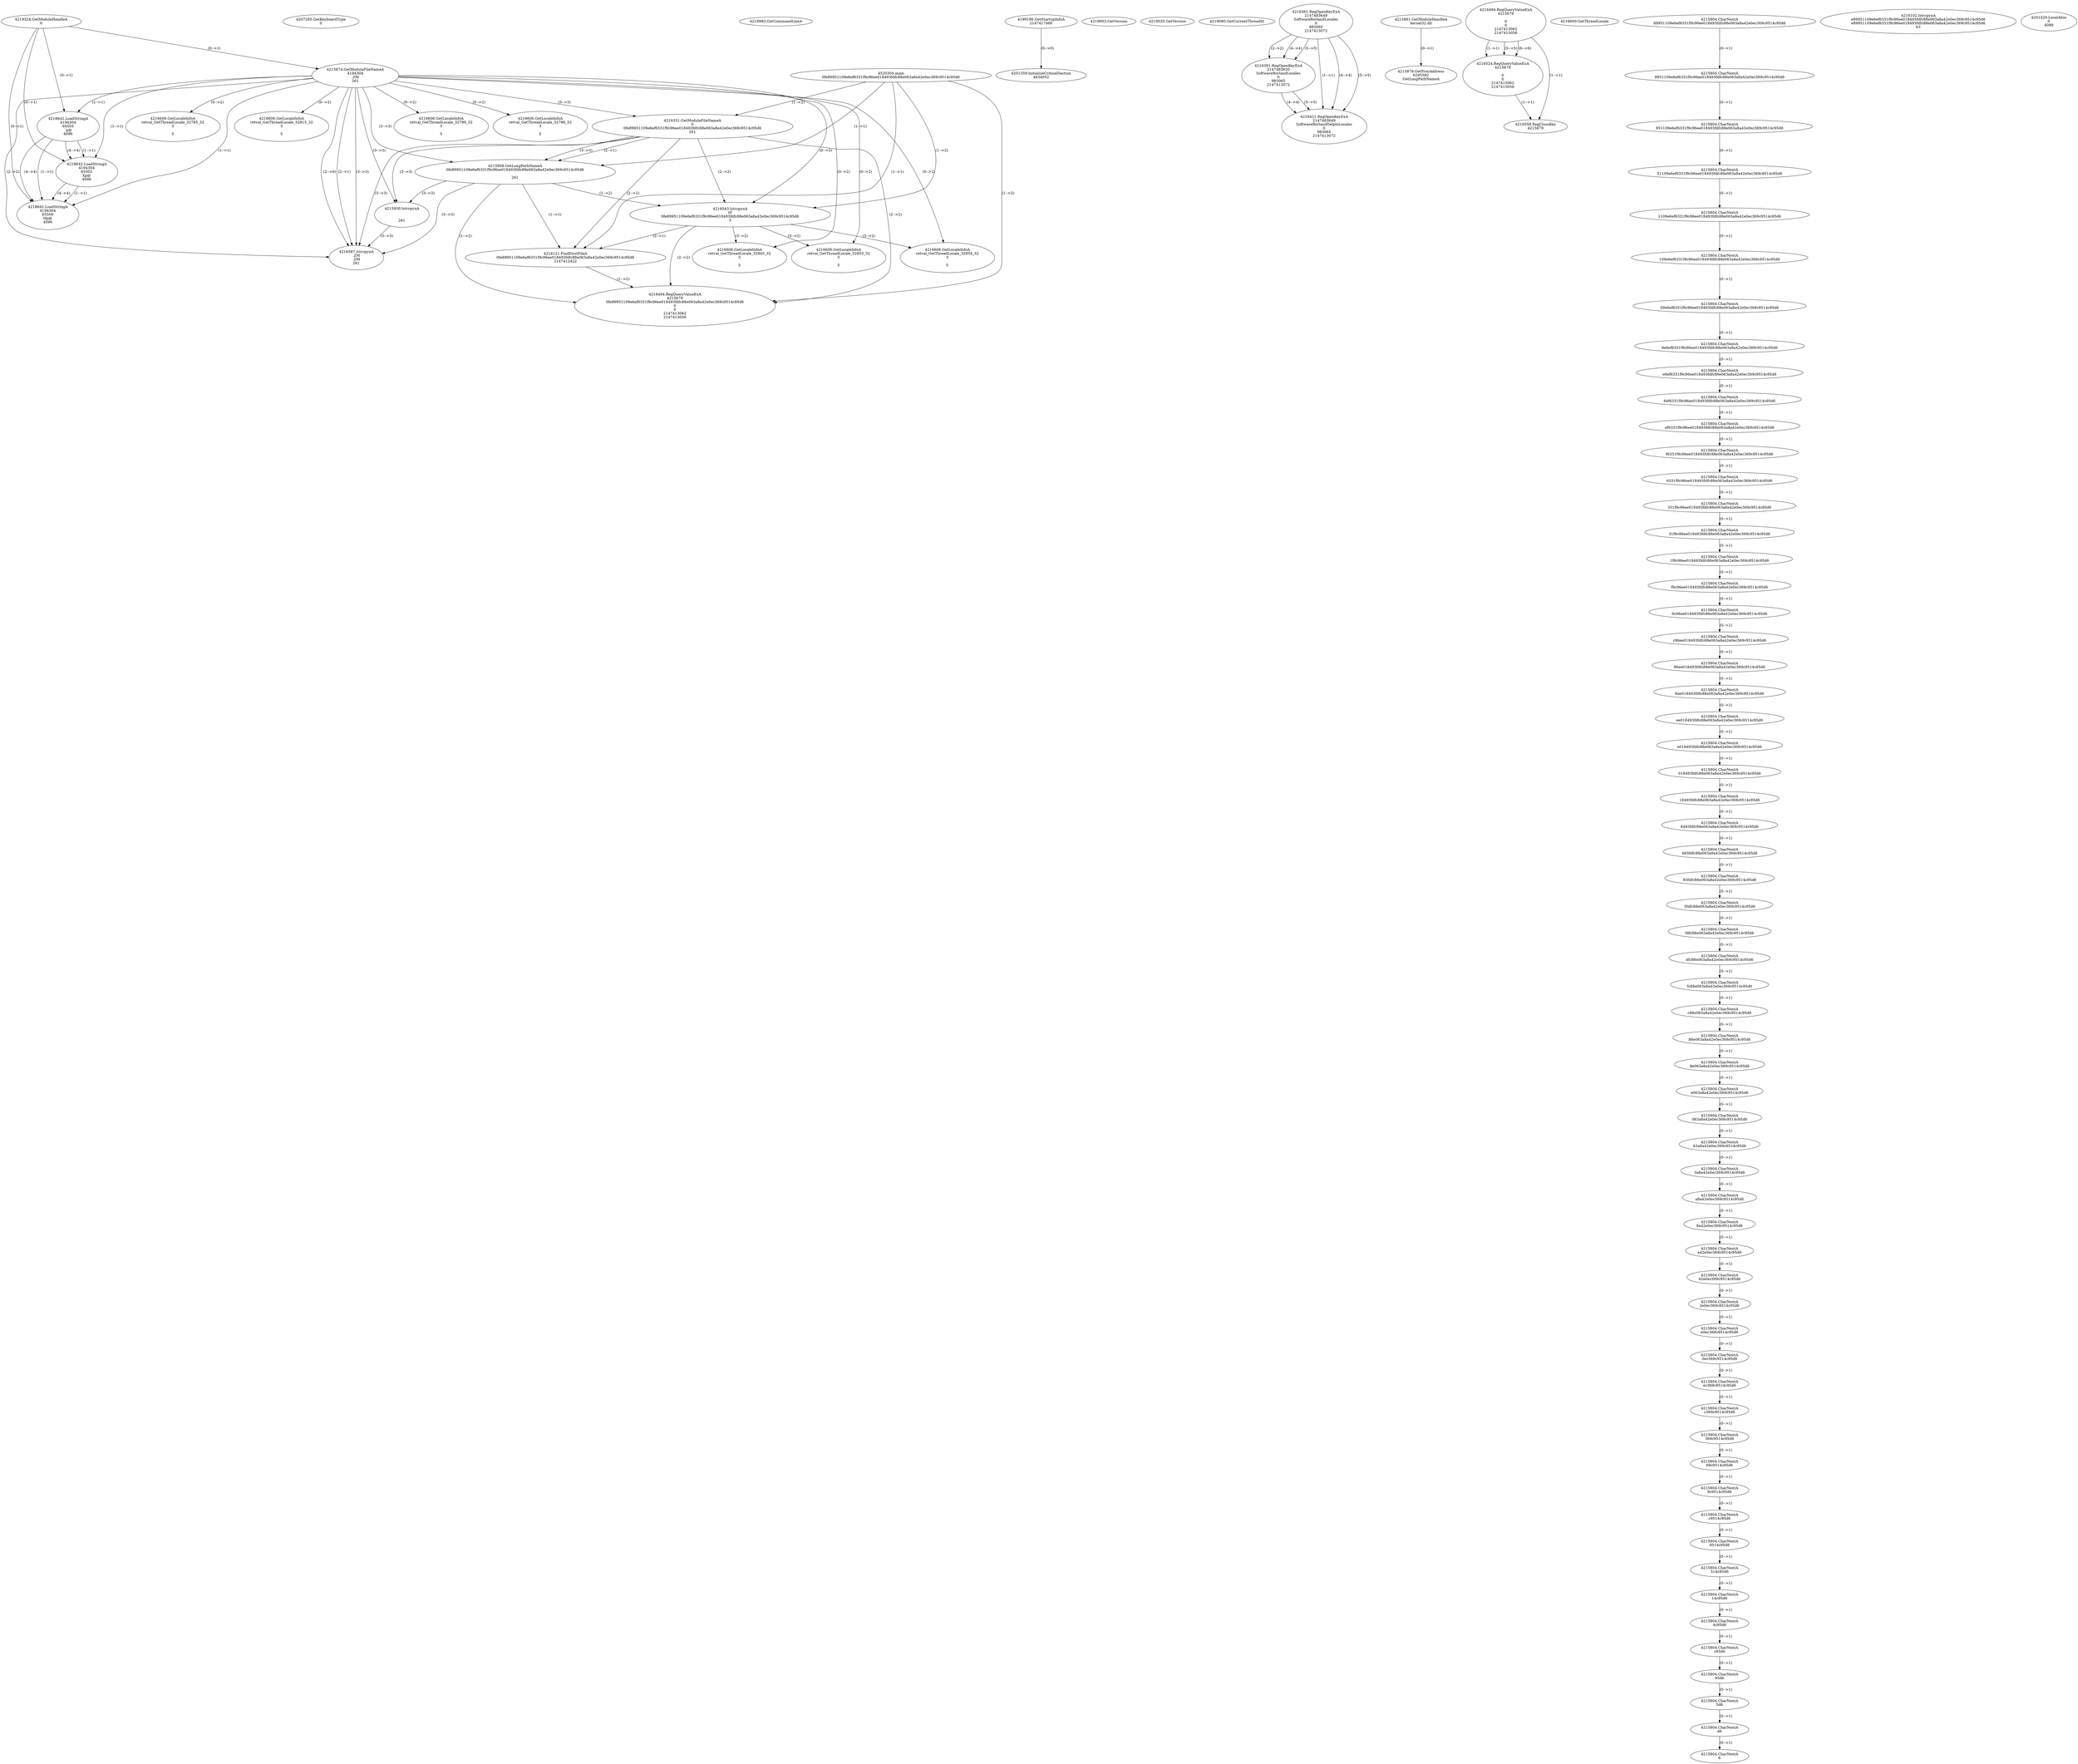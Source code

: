 // Global SCDG with merge call
digraph {
	0 [label="4520304.main
0fe89951109e6ef6331f9c96ee018493fdfc88e063a8a42e0ec369c9514c95d6"]
	1 [label="4219324.GetModuleHandleA
0"]
	2 [label="4207285.GetKeyboardType
0"]
	3 [label="4218983.GetCommandLineA
"]
	4 [label="4199190.GetStartupInfoA
2147417460"]
	5 [label="4219003.GetVersion
"]
	6 [label="4219020.GetVersion
"]
	7 [label="4219080.GetCurrentThreadId
"]
	8 [label="4215674.GetModuleFileNameA
4194304
.ZM
261"]
	1 -> 8 [label="(0-->1)"]
	9 [label="4216331.GetModuleFileNameA
0
0fe89951109e6ef6331f9c96ee018493fdfc88e063a8a42e0ec369c9514c95d6
261"]
	0 -> 9 [label="(1-->2)"]
	8 -> 9 [label="(3-->3)"]
	10 [label="4216361.RegOpenKeyExA
2147483649
Software\Borland\Locales
0
983065
2147413072"]
	11 [label="4215861.GetModuleHandleA
kernel32.dll"]
	12 [label="4215878.GetProcAddress
6295592
GetLongPathNameA"]
	11 -> 12 [label="(0-->1)"]
	13 [label="4215908.GetLongPathNameA
0fe89951109e6ef6331f9c96ee018493fdfc88e063a8a42e0ec369c9514c95d6

261"]
	0 -> 13 [label="(1-->1)"]
	9 -> 13 [label="(2-->1)"]
	8 -> 13 [label="(3-->3)"]
	9 -> 13 [label="(3-->3)"]
	14 [label="4215930.lstrcpynA


261"]
	8 -> 14 [label="(3-->3)"]
	9 -> 14 [label="(3-->3)"]
	13 -> 14 [label="(3-->3)"]
	15 [label="4216494.RegQueryValueExA
4215679

0
0
2147413062
2147413056"]
	16 [label="4216524.RegQueryValueExA
4215679

0
0
2147413062
2147413056"]
	15 -> 16 [label="(1-->1)"]
	15 -> 16 [label="(5-->5)"]
	15 -> 16 [label="(6-->6)"]
	17 [label="4216558.RegCloseKey
4215679"]
	15 -> 17 [label="(1-->1)"]
	16 -> 17 [label="(1-->1)"]
	18 [label="4216587.lstrcpynA
.ZM
.ZM
261"]
	8 -> 18 [label="(2-->1)"]
	8 -> 18 [label="(2-->2)"]
	8 -> 18 [label="(3-->3)"]
	9 -> 18 [label="(3-->3)"]
	13 -> 18 [label="(3-->3)"]
	14 -> 18 [label="(3-->3)"]
	8 -> 18 [label="(2-->0)"]
	19 [label="4216600.GetThreadLocale
"]
	20 [label="4216606.GetLocaleInfoA
retval_GetThreadLocale_32785_32
3

5"]
	8 -> 20 [label="(0-->2)"]
	21 [label="4218642.LoadStringA
4194304
65503
`p@
4096"]
	1 -> 21 [label="(0-->1)"]
	8 -> 21 [label="(1-->1)"]
	22 [label="4218642.LoadStringA
4194304
65502
Xp@
4096"]
	1 -> 22 [label="(0-->1)"]
	8 -> 22 [label="(1-->1)"]
	21 -> 22 [label="(1-->1)"]
	21 -> 22 [label="(4-->4)"]
	23 [label="4216391.RegOpenKeyExA
2147483650
Software\Borland\Locales
0
983065
2147413072"]
	10 -> 23 [label="(2-->2)"]
	10 -> 23 [label="(4-->4)"]
	10 -> 23 [label="(5-->5)"]
	24 [label="4216421.RegOpenKeyExA
2147483649
Software\Borland\Delphi\Locales
0
983065
2147413072"]
	10 -> 24 [label="(1-->1)"]
	10 -> 24 [label="(4-->4)"]
	23 -> 24 [label="(4-->4)"]
	10 -> 24 [label="(5-->5)"]
	23 -> 24 [label="(5-->5)"]
	25 [label="4216606.GetLocaleInfoA
retval_GetThreadLocale_32815_32
3

5"]
	8 -> 25 [label="(0-->2)"]
	26 [label="4218642.LoadStringA
4194304
65500
Hp@
4096"]
	1 -> 26 [label="(0-->1)"]
	8 -> 26 [label="(1-->1)"]
	21 -> 26 [label="(1-->1)"]
	22 -> 26 [label="(1-->1)"]
	21 -> 26 [label="(4-->4)"]
	22 -> 26 [label="(4-->4)"]
	27 [label="4216043.lstrcpynA
0f
0fe89951109e6ef6331f9c96ee018493fdfc88e063a8a42e0ec369c9514c95d6
3"]
	0 -> 27 [label="(1-->2)"]
	9 -> 27 [label="(2-->2)"]
	13 -> 27 [label="(1-->2)"]
	8 -> 27 [label="(0-->3)"]
	28 [label="4215804.CharNextA
89951109e6ef6331f9c96ee018493fdfc88e063a8a42e0ec369c9514c95d6"]
	29 [label="4215804.CharNextA
9951109e6ef6331f9c96ee018493fdfc88e063a8a42e0ec369c9514c95d6"]
	28 -> 29 [label="(0-->1)"]
	30 [label="4215804.CharNextA
951109e6ef6331f9c96ee018493fdfc88e063a8a42e0ec369c9514c95d6"]
	29 -> 30 [label="(0-->1)"]
	31 [label="4215804.CharNextA
51109e6ef6331f9c96ee018493fdfc88e063a8a42e0ec369c9514c95d6"]
	30 -> 31 [label="(0-->1)"]
	32 [label="4215804.CharNextA
1109e6ef6331f9c96ee018493fdfc88e063a8a42e0ec369c9514c95d6"]
	31 -> 32 [label="(0-->1)"]
	33 [label="4215804.CharNextA
109e6ef6331f9c96ee018493fdfc88e063a8a42e0ec369c9514c95d6"]
	32 -> 33 [label="(0-->1)"]
	34 [label="4215804.CharNextA
09e6ef6331f9c96ee018493fdfc88e063a8a42e0ec369c9514c95d6"]
	33 -> 34 [label="(0-->1)"]
	35 [label="4215804.CharNextA
9e6ef6331f9c96ee018493fdfc88e063a8a42e0ec369c9514c95d6"]
	34 -> 35 [label="(0-->1)"]
	36 [label="4215804.CharNextA
e6ef6331f9c96ee018493fdfc88e063a8a42e0ec369c9514c95d6"]
	35 -> 36 [label="(0-->1)"]
	37 [label="4215804.CharNextA
6ef6331f9c96ee018493fdfc88e063a8a42e0ec369c9514c95d6"]
	36 -> 37 [label="(0-->1)"]
	38 [label="4215804.CharNextA
ef6331f9c96ee018493fdfc88e063a8a42e0ec369c9514c95d6"]
	37 -> 38 [label="(0-->1)"]
	39 [label="4215804.CharNextA
f6331f9c96ee018493fdfc88e063a8a42e0ec369c9514c95d6"]
	38 -> 39 [label="(0-->1)"]
	40 [label="4215804.CharNextA
6331f9c96ee018493fdfc88e063a8a42e0ec369c9514c95d6"]
	39 -> 40 [label="(0-->1)"]
	41 [label="4215804.CharNextA
331f9c96ee018493fdfc88e063a8a42e0ec369c9514c95d6"]
	40 -> 41 [label="(0-->1)"]
	42 [label="4215804.CharNextA
31f9c96ee018493fdfc88e063a8a42e0ec369c9514c95d6"]
	41 -> 42 [label="(0-->1)"]
	43 [label="4215804.CharNextA
1f9c96ee018493fdfc88e063a8a42e0ec369c9514c95d6"]
	42 -> 43 [label="(0-->1)"]
	44 [label="4215804.CharNextA
f9c96ee018493fdfc88e063a8a42e0ec369c9514c95d6"]
	43 -> 44 [label="(0-->1)"]
	45 [label="4215804.CharNextA
9c96ee018493fdfc88e063a8a42e0ec369c9514c95d6"]
	44 -> 45 [label="(0-->1)"]
	46 [label="4215804.CharNextA
c96ee018493fdfc88e063a8a42e0ec369c9514c95d6"]
	45 -> 46 [label="(0-->1)"]
	47 [label="4215804.CharNextA
96ee018493fdfc88e063a8a42e0ec369c9514c95d6"]
	46 -> 47 [label="(0-->1)"]
	48 [label="4215804.CharNextA
6ee018493fdfc88e063a8a42e0ec369c9514c95d6"]
	47 -> 48 [label="(0-->1)"]
	49 [label="4215804.CharNextA
ee018493fdfc88e063a8a42e0ec369c9514c95d6"]
	48 -> 49 [label="(0-->1)"]
	50 [label="4215804.CharNextA
e018493fdfc88e063a8a42e0ec369c9514c95d6"]
	49 -> 50 [label="(0-->1)"]
	51 [label="4215804.CharNextA
018493fdfc88e063a8a42e0ec369c9514c95d6"]
	50 -> 51 [label="(0-->1)"]
	52 [label="4215804.CharNextA
18493fdfc88e063a8a42e0ec369c9514c95d6"]
	51 -> 52 [label="(0-->1)"]
	53 [label="4215804.CharNextA
8493fdfc88e063a8a42e0ec369c9514c95d6"]
	52 -> 53 [label="(0-->1)"]
	54 [label="4215804.CharNextA
493fdfc88e063a8a42e0ec369c9514c95d6"]
	53 -> 54 [label="(0-->1)"]
	55 [label="4215804.CharNextA
93fdfc88e063a8a42e0ec369c9514c95d6"]
	54 -> 55 [label="(0-->1)"]
	56 [label="4215804.CharNextA
3fdfc88e063a8a42e0ec369c9514c95d6"]
	55 -> 56 [label="(0-->1)"]
	57 [label="4215804.CharNextA
fdfc88e063a8a42e0ec369c9514c95d6"]
	56 -> 57 [label="(0-->1)"]
	58 [label="4215804.CharNextA
dfc88e063a8a42e0ec369c9514c95d6"]
	57 -> 58 [label="(0-->1)"]
	59 [label="4215804.CharNextA
fc88e063a8a42e0ec369c9514c95d6"]
	58 -> 59 [label="(0-->1)"]
	60 [label="4215804.CharNextA
c88e063a8a42e0ec369c9514c95d6"]
	59 -> 60 [label="(0-->1)"]
	61 [label="4215804.CharNextA
88e063a8a42e0ec369c9514c95d6"]
	60 -> 61 [label="(0-->1)"]
	62 [label="4215804.CharNextA
8e063a8a42e0ec369c9514c95d6"]
	61 -> 62 [label="(0-->1)"]
	63 [label="4215804.CharNextA
e063a8a42e0ec369c9514c95d6"]
	62 -> 63 [label="(0-->1)"]
	64 [label="4215804.CharNextA
063a8a42e0ec369c9514c95d6"]
	63 -> 64 [label="(0-->1)"]
	65 [label="4215804.CharNextA
63a8a42e0ec369c9514c95d6"]
	64 -> 65 [label="(0-->1)"]
	66 [label="4215804.CharNextA
3a8a42e0ec369c9514c95d6"]
	65 -> 66 [label="(0-->1)"]
	67 [label="4215804.CharNextA
a8a42e0ec369c9514c95d6"]
	66 -> 67 [label="(0-->1)"]
	68 [label="4215804.CharNextA
8a42e0ec369c9514c95d6"]
	67 -> 68 [label="(0-->1)"]
	69 [label="4215804.CharNextA
a42e0ec369c9514c95d6"]
	68 -> 69 [label="(0-->1)"]
	70 [label="4215804.CharNextA
42e0ec369c9514c95d6"]
	69 -> 70 [label="(0-->1)"]
	71 [label="4215804.CharNextA
2e0ec369c9514c95d6"]
	70 -> 71 [label="(0-->1)"]
	72 [label="4215804.CharNextA
e0ec369c9514c95d6"]
	71 -> 72 [label="(0-->1)"]
	73 [label="4215804.CharNextA
0ec369c9514c95d6"]
	72 -> 73 [label="(0-->1)"]
	74 [label="4215804.CharNextA
ec369c9514c95d6"]
	73 -> 74 [label="(0-->1)"]
	75 [label="4215804.CharNextA
c369c9514c95d6"]
	74 -> 75 [label="(0-->1)"]
	76 [label="4215804.CharNextA
369c9514c95d6"]
	75 -> 76 [label="(0-->1)"]
	77 [label="4215804.CharNextA
69c9514c95d6"]
	76 -> 77 [label="(0-->1)"]
	78 [label="4215804.CharNextA
9c9514c95d6"]
	77 -> 78 [label="(0-->1)"]
	79 [label="4215804.CharNextA
c9514c95d6"]
	78 -> 79 [label="(0-->1)"]
	80 [label="4215804.CharNextA
9514c95d6"]
	79 -> 80 [label="(0-->1)"]
	81 [label="4215804.CharNextA
514c95d6"]
	80 -> 81 [label="(0-->1)"]
	82 [label="4215804.CharNextA
14c95d6"]
	81 -> 82 [label="(0-->1)"]
	83 [label="4215804.CharNextA
4c95d6"]
	82 -> 83 [label="(0-->1)"]
	84 [label="4215804.CharNextA
c95d6"]
	83 -> 84 [label="(0-->1)"]
	85 [label="4215804.CharNextA
95d6"]
	84 -> 85 [label="(0-->1)"]
	86 [label="4215804.CharNextA
5d6"]
	85 -> 86 [label="(0-->1)"]
	87 [label="4215804.CharNextA
d6"]
	86 -> 87 [label="(0-->1)"]
	88 [label="4215804.CharNextA
6"]
	87 -> 88 [label="(0-->1)"]
	89 [label="4216102.lstrcpynA
e89951109e6ef6331f9c96ee018493fdfc88e063a8a42e0ec369c9514c95d6
e89951109e6ef6331f9c96ee018493fdfc88e063a8a42e0ec369c9514c95d6
63"]
	90 [label="4216121.FindFirstFileA
0fe89951109e6ef6331f9c96ee018493fdfc88e063a8a42e0ec369c9514c95d6
2147412422"]
	0 -> 90 [label="(1-->1)"]
	9 -> 90 [label="(2-->1)"]
	13 -> 90 [label="(1-->1)"]
	27 -> 90 [label="(2-->1)"]
	91 [label="4216494.RegQueryValueExA
4215679
0fe89951109e6ef6331f9c96ee018493fdfc88e063a8a42e0ec369c9514c95d6
0
0
2147413062
2147413056"]
	0 -> 91 [label="(1-->2)"]
	9 -> 91 [label="(2-->2)"]
	13 -> 91 [label="(1-->2)"]
	27 -> 91 [label="(2-->2)"]
	90 -> 91 [label="(1-->2)"]
	92 [label="4216606.GetLocaleInfoA
retval_GetThreadLocale_32845_32
3

5"]
	8 -> 92 [label="(0-->2)"]
	27 -> 92 [label="(3-->2)"]
	93 [label="4201359.InitializeCriticalSection
4634052"]
	4 -> 93 [label="(0-->0)"]
	94 [label="4201420.LocalAlloc
0
4088"]
	95 [label="4216606.GetLocaleInfoA
retval_GetThreadLocale_32853_32
3

5"]
	8 -> 95 [label="(0-->2)"]
	27 -> 95 [label="(3-->2)"]
	96 [label="4216606.GetLocaleInfoA
retval_GetThreadLocale_32780_32
3

5"]
	8 -> 96 [label="(0-->2)"]
	97 [label="4216606.GetLocaleInfoA
retval_GetThreadLocale_32854_32
3

5"]
	8 -> 97 [label="(0-->2)"]
	27 -> 97 [label="(3-->2)"]
	98 [label="4216606.GetLocaleInfoA
retval_GetThreadLocale_32786_32
3

5"]
	8 -> 98 [label="(0-->2)"]
}
